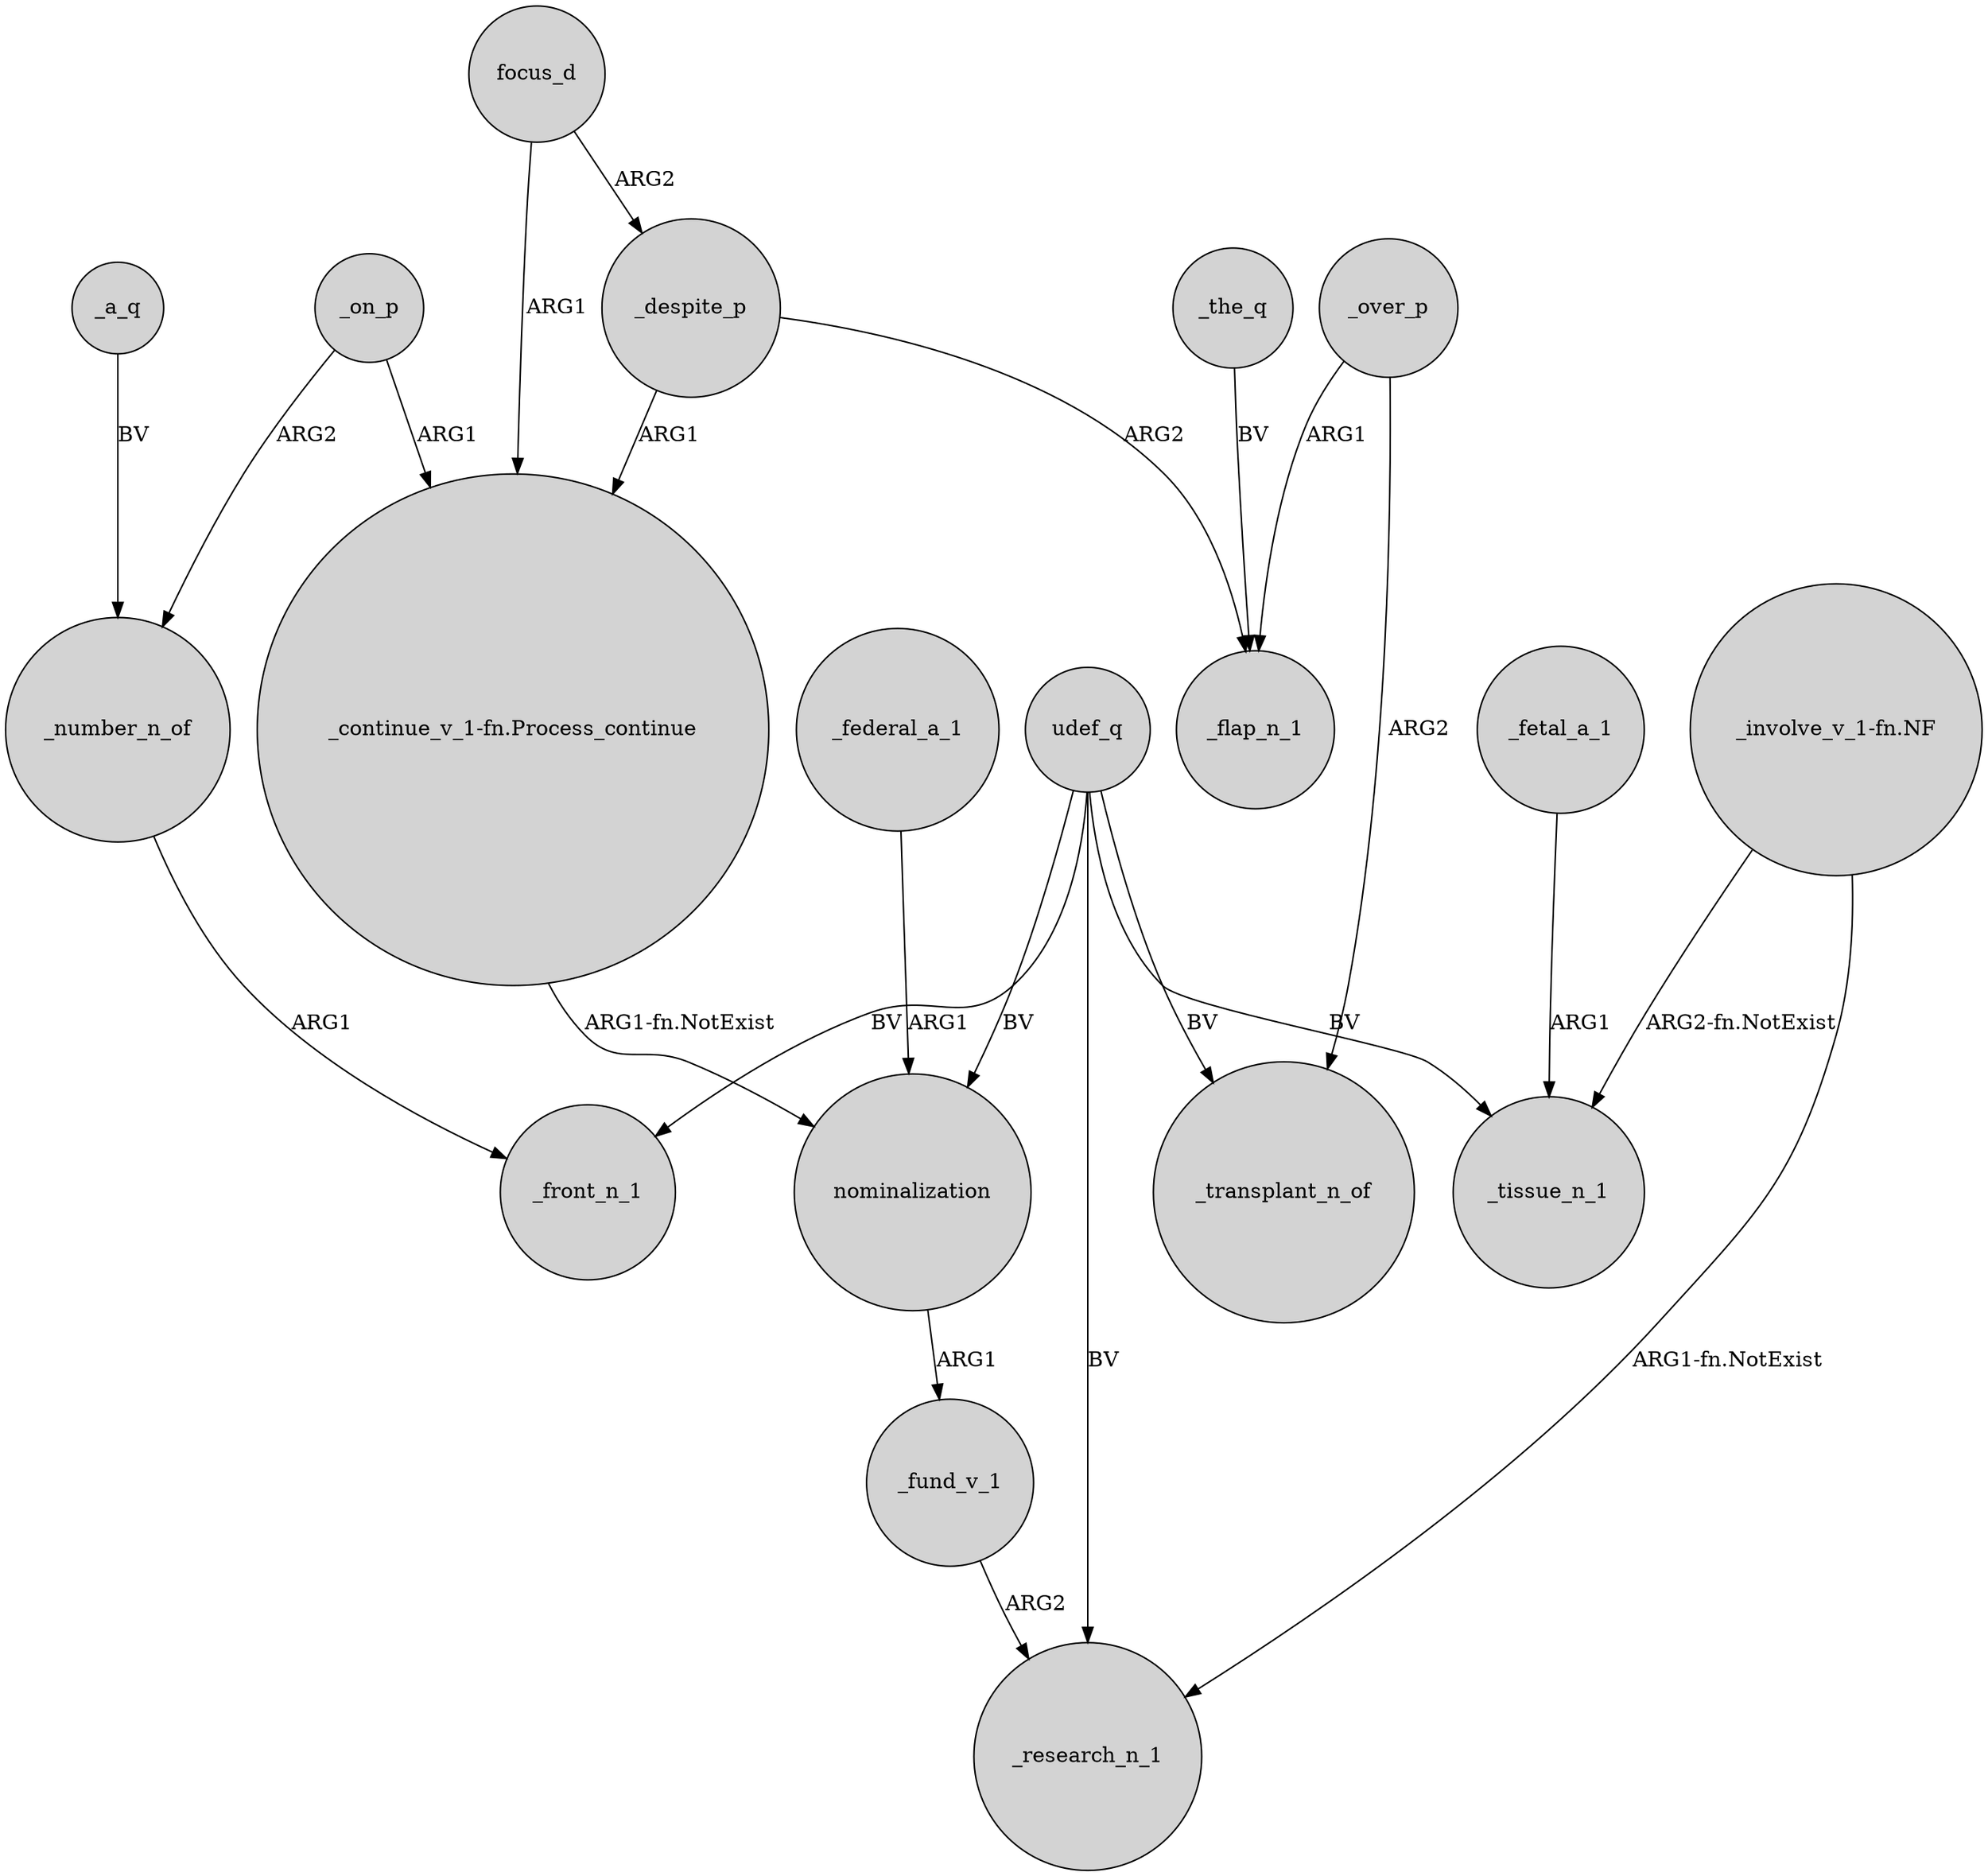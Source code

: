 digraph {
	node [shape=circle style=filled]
	_a_q -> _number_n_of [label=BV]
	_over_p -> _transplant_n_of [label=ARG2]
	"_involve_v_1-fn.NF" -> _research_n_1 [label="ARG1-fn.NotExist"]
	nominalization -> _fund_v_1 [label=ARG1]
	"_involve_v_1-fn.NF" -> _tissue_n_1 [label="ARG2-fn.NotExist"]
	_fetal_a_1 -> _tissue_n_1 [label=ARG1]
	_on_p -> "_continue_v_1-fn.Process_continue" [label=ARG1]
	udef_q -> _research_n_1 [label=BV]
	_on_p -> _number_n_of [label=ARG2]
	_despite_p -> _flap_n_1 [label=ARG2]
	_the_q -> _flap_n_1 [label=BV]
	focus_d -> _despite_p [label=ARG2]
	udef_q -> _tissue_n_1 [label=BV]
	_despite_p -> "_continue_v_1-fn.Process_continue" [label=ARG1]
	"_continue_v_1-fn.Process_continue" -> nominalization [label="ARG1-fn.NotExist"]
	_over_p -> _flap_n_1 [label=ARG1]
	udef_q -> nominalization [label=BV]
	_federal_a_1 -> nominalization [label=ARG1]
	udef_q -> _front_n_1 [label=BV]
	_fund_v_1 -> _research_n_1 [label=ARG2]
	udef_q -> _transplant_n_of [label=BV]
	_number_n_of -> _front_n_1 [label=ARG1]
	focus_d -> "_continue_v_1-fn.Process_continue" [label=ARG1]
}
